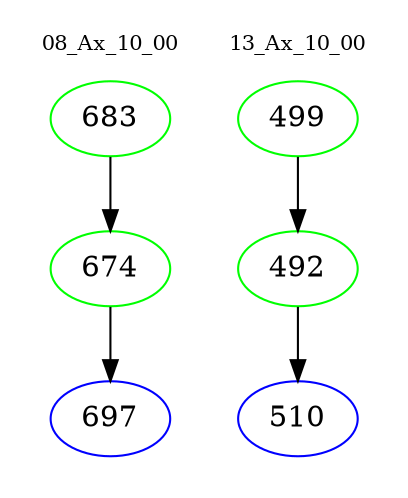 digraph{
subgraph cluster_0 {
color = white
label = "08_Ax_10_00";
fontsize=10;
T0_683 [label="683", color="green"]
T0_683 -> T0_674 [color="black"]
T0_674 [label="674", color="green"]
T0_674 -> T0_697 [color="black"]
T0_697 [label="697", color="blue"]
}
subgraph cluster_1 {
color = white
label = "13_Ax_10_00";
fontsize=10;
T1_499 [label="499", color="green"]
T1_499 -> T1_492 [color="black"]
T1_492 [label="492", color="green"]
T1_492 -> T1_510 [color="black"]
T1_510 [label="510", color="blue"]
}
}
